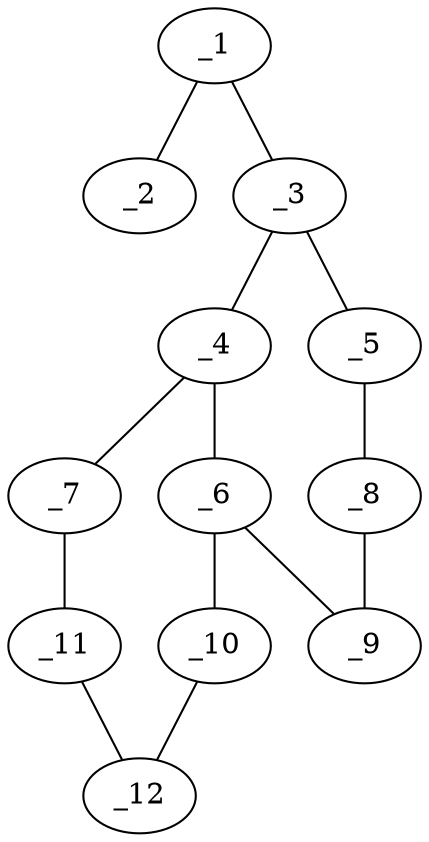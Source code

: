graph molid39362 {
	_1	 [charge=0,
		chem=5,
		symbol="S  ",
		x="2.866",
		y="-1.25"];
	_2	 [charge=0,
		chem=1,
		symbol="C  ",
		x=2,
		y="-1.75"];
	_1 -- _2	 [valence=1];
	_3	 [charge=0,
		chem=1,
		symbol="C  ",
		x="2.866",
		y="-0.25"];
	_1 -- _3	 [valence=1];
	_4	 [charge=0,
		chem=1,
		symbol="C  ",
		x="3.7321",
		y="0.25"];
	_3 -- _4	 [valence=2];
	_5	 [charge=0,
		chem=1,
		symbol="C  ",
		x=2,
		y="0.25"];
	_3 -- _5	 [valence=1];
	_6	 [charge=0,
		chem=1,
		symbol="C  ",
		x="3.7321",
		y="1.25"];
	_4 -- _6	 [valence=1];
	_7	 [charge=0,
		chem=1,
		symbol="C  ",
		x="4.5981",
		y="-0.25"];
	_4 -- _7	 [valence=1];
	_8	 [charge=0,
		chem=4,
		symbol="N  ",
		x=2,
		y="1.25"];
	_5 -- _8	 [valence=2];
	_9	 [charge=0,
		chem=4,
		symbol="N  ",
		x="2.866",
		y="1.75"];
	_6 -- _9	 [valence=2];
	_10	 [charge=0,
		chem=1,
		symbol="C  ",
		x="4.5981",
		y="1.75"];
	_6 -- _10	 [valence=1];
	_11	 [charge=0,
		chem=1,
		symbol="C  ",
		x="5.4641",
		y="0.25"];
	_7 -- _11	 [valence=2];
	_8 -- _9	 [valence=1];
	_12	 [charge=0,
		chem=1,
		symbol="C  ",
		x="5.4641",
		y="1.25"];
	_10 -- _12	 [valence=2];
	_11 -- _12	 [valence=1];
}
